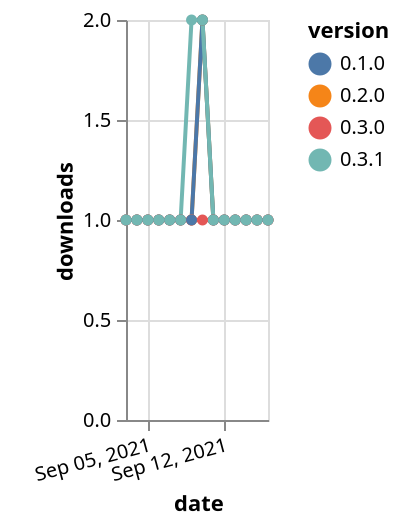 {"$schema": "https://vega.github.io/schema/vega-lite/v5.json", "description": "A simple bar chart with embedded data.", "data": {"values": [{"date": "2021-09-03", "total": 149, "delta": 1, "version": "0.2.0"}, {"date": "2021-09-04", "total": 150, "delta": 1, "version": "0.2.0"}, {"date": "2021-09-05", "total": 151, "delta": 1, "version": "0.2.0"}, {"date": "2021-09-06", "total": 152, "delta": 1, "version": "0.2.0"}, {"date": "2021-09-07", "total": 153, "delta": 1, "version": "0.2.0"}, {"date": "2021-09-08", "total": 154, "delta": 1, "version": "0.2.0"}, {"date": "2021-09-09", "total": 155, "delta": 1, "version": "0.2.0"}, {"date": "2021-09-10", "total": 157, "delta": 2, "version": "0.2.0"}, {"date": "2021-09-11", "total": 158, "delta": 1, "version": "0.2.0"}, {"date": "2021-09-12", "total": 159, "delta": 1, "version": "0.2.0"}, {"date": "2021-09-13", "total": 160, "delta": 1, "version": "0.2.0"}, {"date": "2021-09-14", "total": 161, "delta": 1, "version": "0.2.0"}, {"date": "2021-09-15", "total": 162, "delta": 1, "version": "0.2.0"}, {"date": "2021-09-16", "total": 163, "delta": 1, "version": "0.2.0"}, {"date": "2021-09-03", "total": 154, "delta": 1, "version": "0.3.0"}, {"date": "2021-09-04", "total": 155, "delta": 1, "version": "0.3.0"}, {"date": "2021-09-05", "total": 156, "delta": 1, "version": "0.3.0"}, {"date": "2021-09-06", "total": 157, "delta": 1, "version": "0.3.0"}, {"date": "2021-09-07", "total": 158, "delta": 1, "version": "0.3.0"}, {"date": "2021-09-08", "total": 159, "delta": 1, "version": "0.3.0"}, {"date": "2021-09-09", "total": 160, "delta": 1, "version": "0.3.0"}, {"date": "2021-09-10", "total": 161, "delta": 1, "version": "0.3.0"}, {"date": "2021-09-11", "total": 162, "delta": 1, "version": "0.3.0"}, {"date": "2021-09-12", "total": 163, "delta": 1, "version": "0.3.0"}, {"date": "2021-09-13", "total": 164, "delta": 1, "version": "0.3.0"}, {"date": "2021-09-14", "total": 165, "delta": 1, "version": "0.3.0"}, {"date": "2021-09-15", "total": 166, "delta": 1, "version": "0.3.0"}, {"date": "2021-09-16", "total": 167, "delta": 1, "version": "0.3.0"}, {"date": "2021-09-03", "total": 149, "delta": 1, "version": "0.1.0"}, {"date": "2021-09-04", "total": 150, "delta": 1, "version": "0.1.0"}, {"date": "2021-09-05", "total": 151, "delta": 1, "version": "0.1.0"}, {"date": "2021-09-06", "total": 152, "delta": 1, "version": "0.1.0"}, {"date": "2021-09-07", "total": 153, "delta": 1, "version": "0.1.0"}, {"date": "2021-09-08", "total": 154, "delta": 1, "version": "0.1.0"}, {"date": "2021-09-09", "total": 155, "delta": 1, "version": "0.1.0"}, {"date": "2021-09-10", "total": 157, "delta": 2, "version": "0.1.0"}, {"date": "2021-09-11", "total": 158, "delta": 1, "version": "0.1.0"}, {"date": "2021-09-12", "total": 159, "delta": 1, "version": "0.1.0"}, {"date": "2021-09-13", "total": 160, "delta": 1, "version": "0.1.0"}, {"date": "2021-09-14", "total": 161, "delta": 1, "version": "0.1.0"}, {"date": "2021-09-15", "total": 162, "delta": 1, "version": "0.1.0"}, {"date": "2021-09-16", "total": 163, "delta": 1, "version": "0.1.0"}, {"date": "2021-09-03", "total": 144, "delta": 1, "version": "0.3.1"}, {"date": "2021-09-04", "total": 145, "delta": 1, "version": "0.3.1"}, {"date": "2021-09-05", "total": 146, "delta": 1, "version": "0.3.1"}, {"date": "2021-09-06", "total": 147, "delta": 1, "version": "0.3.1"}, {"date": "2021-09-07", "total": 148, "delta": 1, "version": "0.3.1"}, {"date": "2021-09-08", "total": 149, "delta": 1, "version": "0.3.1"}, {"date": "2021-09-09", "total": 151, "delta": 2, "version": "0.3.1"}, {"date": "2021-09-10", "total": 153, "delta": 2, "version": "0.3.1"}, {"date": "2021-09-11", "total": 154, "delta": 1, "version": "0.3.1"}, {"date": "2021-09-12", "total": 155, "delta": 1, "version": "0.3.1"}, {"date": "2021-09-13", "total": 156, "delta": 1, "version": "0.3.1"}, {"date": "2021-09-14", "total": 157, "delta": 1, "version": "0.3.1"}, {"date": "2021-09-15", "total": 158, "delta": 1, "version": "0.3.1"}, {"date": "2021-09-16", "total": 159, "delta": 1, "version": "0.3.1"}]}, "width": "container", "mark": {"type": "line", "point": {"filled": true}}, "encoding": {"x": {"field": "date", "type": "temporal", "timeUnit": "yearmonthdate", "title": "date", "axis": {"labelAngle": -15}}, "y": {"field": "delta", "type": "quantitative", "title": "downloads"}, "color": {"field": "version", "type": "nominal"}, "tooltip": {"field": "delta"}}}
